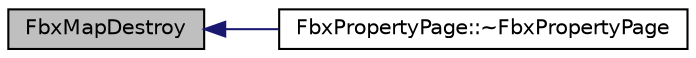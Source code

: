 digraph "FbxMapDestroy"
{
  edge [fontname="Helvetica",fontsize="10",labelfontname="Helvetica",labelfontsize="10"];
  node [fontname="Helvetica",fontsize="10",shape=record];
  rankdir="LR";
  Node11 [label="FbxMapDestroy",height=0.2,width=0.4,color="black", fillcolor="grey75", style="filled", fontcolor="black"];
  Node11 -> Node12 [dir="back",color="midnightblue",fontsize="10",style="solid",fontname="Helvetica"];
  Node12 [label="FbxPropertyPage::~FbxPropertyPage",height=0.2,width=0.4,color="black", fillcolor="white", style="filled",URL="$class_fbx_property_page.html#a948765127c1ab18f2236023cc2255cf5"];
}
